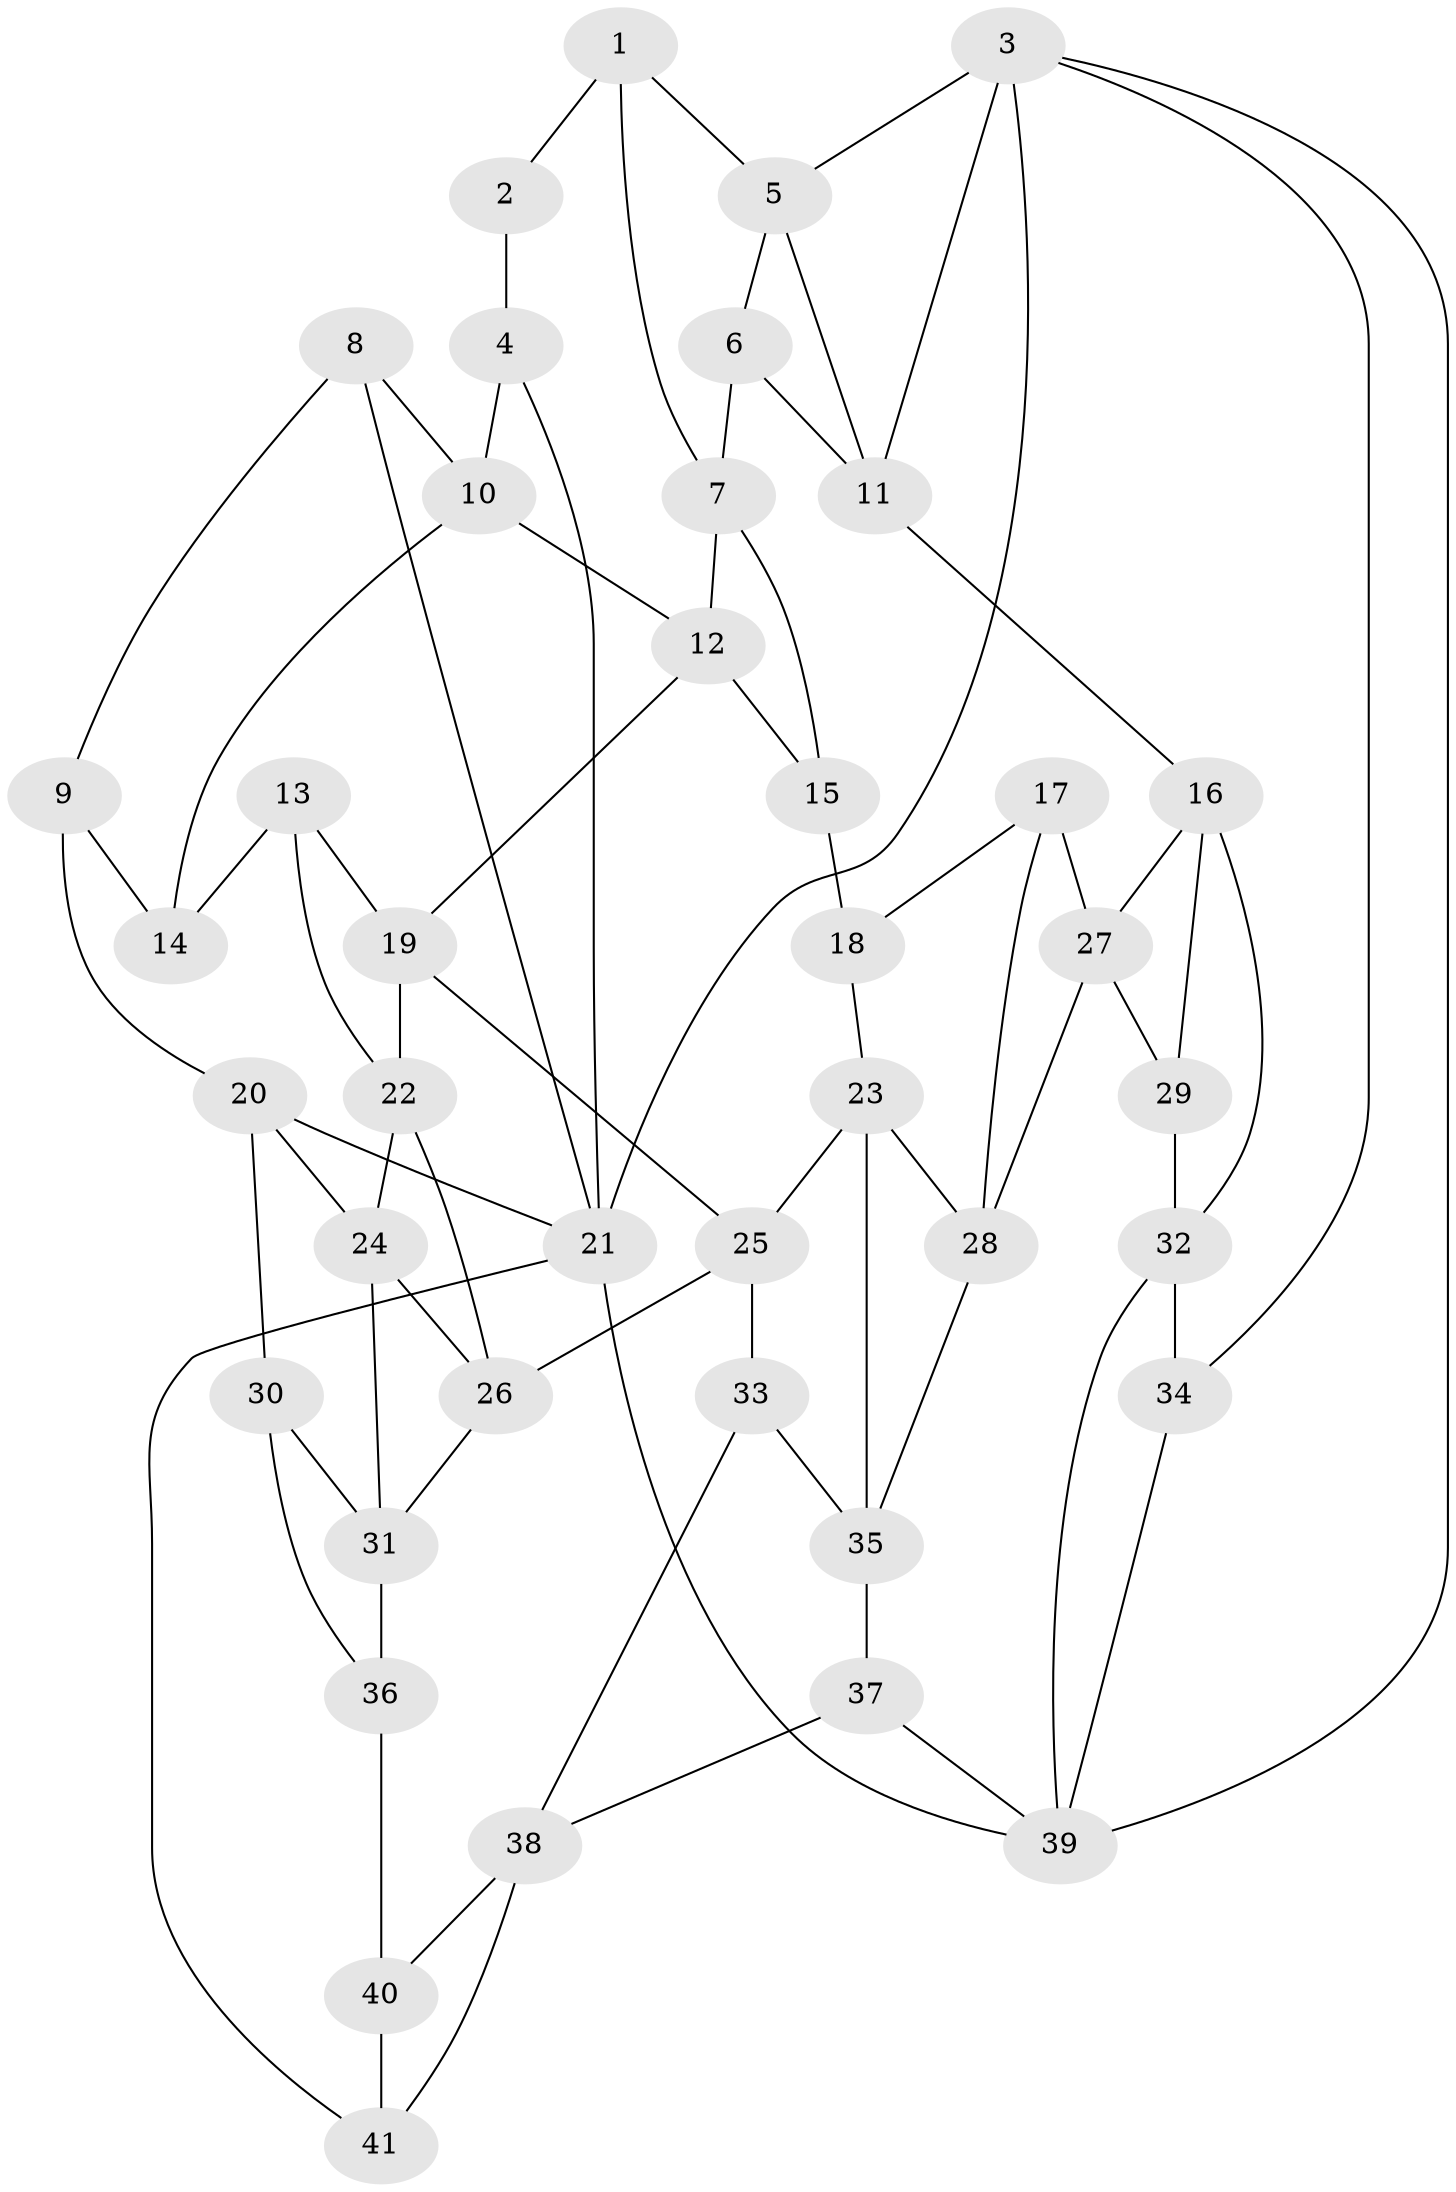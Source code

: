 // original degree distribution, {3: 0.037037037037037035, 5: 0.5308641975308642, 4: 0.2222222222222222, 6: 0.20987654320987653}
// Generated by graph-tools (version 1.1) at 2025/03/03/09/25 03:03:16]
// undirected, 41 vertices, 74 edges
graph export_dot {
graph [start="1"]
  node [color=gray90,style=filled];
  1;
  2;
  3;
  4;
  5;
  6;
  7;
  8;
  9;
  10;
  11;
  12;
  13;
  14;
  15;
  16;
  17;
  18;
  19;
  20;
  21;
  22;
  23;
  24;
  25;
  26;
  27;
  28;
  29;
  30;
  31;
  32;
  33;
  34;
  35;
  36;
  37;
  38;
  39;
  40;
  41;
  1 -- 2 [weight=1.0];
  1 -- 5 [weight=1.0];
  1 -- 7 [weight=1.0];
  2 -- 4 [weight=2.0];
  3 -- 5 [weight=1.0];
  3 -- 11 [weight=1.0];
  3 -- 21 [weight=1.0];
  3 -- 34 [weight=1.0];
  3 -- 39 [weight=1.0];
  4 -- 10 [weight=1.0];
  4 -- 21 [weight=1.0];
  5 -- 6 [weight=1.0];
  5 -- 11 [weight=1.0];
  6 -- 7 [weight=1.0];
  6 -- 11 [weight=1.0];
  7 -- 12 [weight=1.0];
  7 -- 15 [weight=1.0];
  8 -- 9 [weight=1.0];
  8 -- 10 [weight=1.0];
  8 -- 21 [weight=1.0];
  9 -- 14 [weight=1.0];
  9 -- 20 [weight=1.0];
  10 -- 12 [weight=1.0];
  10 -- 14 [weight=1.0];
  11 -- 16 [weight=1.0];
  12 -- 15 [weight=1.0];
  12 -- 19 [weight=1.0];
  13 -- 14 [weight=1.0];
  13 -- 19 [weight=1.0];
  13 -- 22 [weight=1.0];
  15 -- 18 [weight=2.0];
  16 -- 27 [weight=1.0];
  16 -- 29 [weight=1.0];
  16 -- 32 [weight=1.0];
  17 -- 18 [weight=1.0];
  17 -- 27 [weight=1.0];
  17 -- 28 [weight=1.0];
  18 -- 23 [weight=1.0];
  19 -- 22 [weight=1.0];
  19 -- 25 [weight=1.0];
  20 -- 21 [weight=1.0];
  20 -- 24 [weight=1.0];
  20 -- 30 [weight=1.0];
  21 -- 39 [weight=1.0];
  21 -- 41 [weight=1.0];
  22 -- 24 [weight=1.0];
  22 -- 26 [weight=1.0];
  23 -- 25 [weight=1.0];
  23 -- 28 [weight=1.0];
  23 -- 35 [weight=1.0];
  24 -- 26 [weight=1.0];
  24 -- 31 [weight=1.0];
  25 -- 26 [weight=1.0];
  25 -- 33 [weight=1.0];
  26 -- 31 [weight=1.0];
  27 -- 28 [weight=1.0];
  27 -- 29 [weight=1.0];
  28 -- 35 [weight=1.0];
  29 -- 32 [weight=2.0];
  30 -- 31 [weight=1.0];
  30 -- 36 [weight=1.0];
  31 -- 36 [weight=1.0];
  32 -- 34 [weight=2.0];
  32 -- 39 [weight=1.0];
  33 -- 35 [weight=1.0];
  33 -- 38 [weight=1.0];
  34 -- 39 [weight=1.0];
  35 -- 37 [weight=1.0];
  36 -- 40 [weight=2.0];
  37 -- 38 [weight=1.0];
  37 -- 39 [weight=1.0];
  38 -- 40 [weight=1.0];
  38 -- 41 [weight=1.0];
  40 -- 41 [weight=1.0];
}
